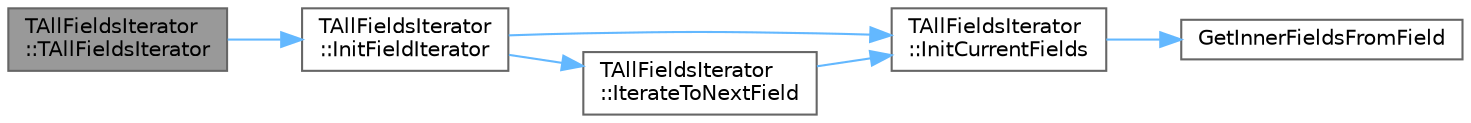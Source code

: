 digraph "TAllFieldsIterator::TAllFieldsIterator"
{
 // INTERACTIVE_SVG=YES
 // LATEX_PDF_SIZE
  bgcolor="transparent";
  edge [fontname=Helvetica,fontsize=10,labelfontname=Helvetica,labelfontsize=10];
  node [fontname=Helvetica,fontsize=10,shape=box,height=0.2,width=0.4];
  rankdir="LR";
  Node1 [id="Node000001",label="TAllFieldsIterator\l::TAllFieldsIterator",height=0.2,width=0.4,color="gray40", fillcolor="grey60", style="filled", fontcolor="black",tooltip=" "];
  Node1 -> Node2 [id="edge1_Node000001_Node000002",color="steelblue1",style="solid",tooltip=" "];
  Node2 [id="Node000002",label="TAllFieldsIterator\l::InitFieldIterator",height=0.2,width=0.4,color="grey40", fillcolor="white", style="filled",URL="$db/de9/classTAllFieldsIterator.html#aa1edc1c11a1e6eaf55561c34cc1cb05f",tooltip="Initializes the field iterator for the current struct."];
  Node2 -> Node3 [id="edge2_Node000002_Node000003",color="steelblue1",style="solid",tooltip=" "];
  Node3 [id="Node000003",label="TAllFieldsIterator\l::InitCurrentFields",height=0.2,width=0.4,color="grey40", fillcolor="white", style="filled",URL="$db/de9/classTAllFieldsIterator.html#a373d36847c21a8fad2a4a8d18809ae17",tooltip="Initializes CurrentFields array with the currently iterated field as well as the fields it owns."];
  Node3 -> Node4 [id="edge3_Node000003_Node000004",color="steelblue1",style="solid",tooltip=" "];
  Node4 [id="Node000004",label="GetInnerFieldsFromField",height=0.2,width=0.4,color="grey40", fillcolor="white", style="filled",URL="$db/daa/FieldIterator_8h.html#afd1de4ed1589172c531e005eba31a2ef",tooltip="Helper function for getting the inner fields of a field that works with both FFields and UFields."];
  Node2 -> Node5 [id="edge4_Node000002_Node000005",color="steelblue1",style="solid",tooltip=" "];
  Node5 [id="Node000005",label="TAllFieldsIterator\l::IterateToNextField",height=0.2,width=0.4,color="grey40", fillcolor="white", style="filled",URL="$db/de9/classTAllFieldsIterator.html#a4836c34ba6e60473f7c25a40ba5dc60a",tooltip="Advances to the next field of the specified template type."];
  Node5 -> Node3 [id="edge5_Node000005_Node000003",color="steelblue1",style="solid",tooltip=" "];
}
